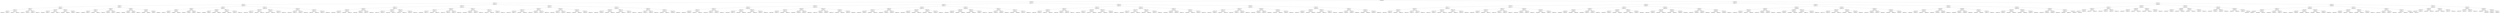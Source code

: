 digraph G{
1247563560 [label="Node{data=[5095, 5095]}"]
1247563560 -> 372863913
372863913 [label="Node{data=[2366, 2366]}"]
372863913 -> 1170726624
1170726624 [label="Node{data=[1554, 1554]}"]
1170726624 -> 1273269083
1273269083 [label="Node{data=[940, 940]}"]
1273269083 -> 1667872768
1667872768 [label="Node{data=[908, 908]}"]
1667872768 -> 1041247231
1041247231 [label="Node{data=[758, 758]}"]
1041247231 -> 1163645443
1163645443 [label="Node{data=[750, 750]}"]
1163645443 -> 705308576
705308576 [label="Node{data=[746, 746]}"]
705308576 -> 76362585
76362585 [label="Node{data=[571, 571]}"]
76362585 -> 1006481380
1006481380 [label="Node{data=[484, 484]}"]
76362585 -> 539863378
539863378 [label="Node{data=[745, 745]}"]
705308576 -> 1533132240
1533132240 [label="Node{data=[748, 748]}"]
1533132240 -> 907762206
907762206 [label="Node{data=[747, 747]}"]
1533132240 -> 1615810998
1615810998 [label="Node{data=[749, 749]}"]
1163645443 -> 761598932
761598932 [label="Node{data=[754, 754]}"]
761598932 -> 2075964565
2075964565 [label="Node{data=[752, 752]}"]
2075964565 -> 396085846
396085846 [label="Node{data=[751, 751]}"]
2075964565 -> 230943730
230943730 [label="Node{data=[753, 753]}"]
761598932 -> 146649645
146649645 [label="Node{data=[756, 756]}"]
146649645 -> 381401011
381401011 [label="Node{data=[755, 755]}"]
146649645 -> 1606092360
1606092360 [label="Node{data=[757, 757]}"]
1041247231 -> 1303771702
1303771702 [label="Node{data=[804, 804]}"]
1303771702 -> 679216503
679216503 [label="Node{data=[762, 762]}"]
679216503 -> 1672559076
1672559076 [label="Node{data=[760, 760]}"]
1672559076 -> 1681914524
1681914524 [label="Node{data=[759, 759]}"]
1672559076 -> 112842855
112842855 [label="Node{data=[761, 761]}"]
679216503 -> 1319510650
1319510650 [label="Node{data=[764, 764]}"]
1319510650 -> 607280211
607280211 [label="Node{data=[763, 763]}"]
1319510650 -> 1061333331
1061333331 [label="Node{data=[777, 777]}"]
1303771702 -> 2003838012
2003838012 [label="Node{data=[904, 904]}"]
2003838012 -> 138050906
138050906 [label="Node{data=[877, 877]}"]
138050906 -> 1046243530
1046243530 [label="Node{data=[828, 828]}"]
138050906 -> 352208483
352208483 [label="Node{data=[903, 903]}"]
2003838012 -> 1658441988
1658441988 [label="Node{data=[906, 906]}"]
1658441988 -> 970105000
970105000 [label="Node{data=[905, 905]}"]
1658441988 -> 1687524704
1687524704 [label="Node{data=[907, 907]}"]
1667872768 -> 46013135
46013135 [label="Node{data=[924, 924]}"]
46013135 -> 776190573
776190573 [label="Node{data=[916, 916]}"]
776190573 -> 45652205
45652205 [label="Node{data=[912, 912]}"]
45652205 -> 1255023439
1255023439 [label="Node{data=[910, 910]}"]
1255023439 -> 945041595
945041595 [label="Node{data=[909, 909]}"]
1255023439 -> 192378126
192378126 [label="Node{data=[911, 911]}"]
45652205 -> 1297017725
1297017725 [label="Node{data=[914, 914]}"]
1297017725 -> 1981906368
1981906368 [label="Node{data=[913, 913]}"]
1297017725 -> 1869171287
1869171287 [label="Node{data=[915, 915]}"]
776190573 -> 1602653617
1602653617 [label="Node{data=[920, 920]}"]
1602653617 -> 1697218623
1697218623 [label="Node{data=[918, 918]}"]
1697218623 -> 412827175
412827175 [label="Node{data=[917, 917]}"]
1697218623 -> 1023800465
1023800465 [label="Node{data=[919, 919]}"]
1602653617 -> 1443171717
1443171717 [label="Node{data=[922, 922]}"]
1443171717 -> 2130990850
2130990850 [label="Node{data=[921, 921]}"]
1443171717 -> 1051669699
1051669699 [label="Node{data=[923, 923]}"]
46013135 -> 748486395
748486395 [label="Node{data=[932, 932]}"]
748486395 -> 1384888264
1384888264 [label="Node{data=[928, 928]}"]
1384888264 -> 258623196
258623196 [label="Node{data=[926, 926]}"]
258623196 -> 1218732766
1218732766 [label="Node{data=[925, 925]}"]
258623196 -> 50607639
50607639 [label="Node{data=[927, 927]}"]
1384888264 -> 205452360
205452360 [label="Node{data=[930, 930]}"]
205452360 -> 1363087285
1363087285 [label="Node{data=[929, 929]}"]
205452360 -> 979772894
979772894 [label="Node{data=[931, 931]}"]
748486395 -> 418383883
418383883 [label="Node{data=[936, 936]}"]
418383883 -> 1670853609
1670853609 [label="Node{data=[934, 934]}"]
1670853609 -> 1249696393
1249696393 [label="Node{data=[933, 933]}"]
1670853609 -> 1103060685
1103060685 [label="Node{data=[935, 935]}"]
418383883 -> 1494726305
1494726305 [label="Node{data=[938, 938]}"]
1494726305 -> 63294993
63294993 [label="Node{data=[937, 937]}"]
1494726305 -> 792847474
792847474 [label="Node{data=[939, 939]}"]
1273269083 -> 347311713
347311713 [label="Node{data=[1005, 1005]}"]
347311713 -> 1895141608
1895141608 [label="Node{data=[968, 968]}"]
1895141608 -> 1575845281
1575845281 [label="Node{data=[960, 960]}"]
1575845281 -> 2100256794
2100256794 [label="Node{data=[944, 944]}"]
2100256794 -> 1969699160
1969699160 [label="Node{data=[942, 942]}"]
1969699160 -> 692688332
692688332 [label="Node{data=[941, 941]}"]
1969699160 -> 528475441
528475441 [label="Node{data=[943, 943]}"]
2100256794 -> 433486196
433486196 [label="Node{data=[946, 946]}"]
433486196 -> 1429683951
1429683951 [label="Node{data=[945, 945]}"]
433486196 -> 817182320
817182320 [label="Node{data=[959, 959]}"]
1575845281 -> 1342380858
1342380858 [label="Node{data=[964, 964]}"]
1342380858 -> 2050282903
2050282903 [label="Node{data=[962, 962]}"]
2050282903 -> 379083896
379083896 [label="Node{data=[961, 961]}"]
2050282903 -> 260566637
260566637 [label="Node{data=[963, 963]}"]
1342380858 -> 1192623724
1192623724 [label="Node{data=[966, 966]}"]
1192623724 -> 458294132
458294132 [label="Node{data=[965, 965]}"]
1192623724 -> 1342109690
1342109690 [label="Node{data=[967, 967]}"]
1895141608 -> 2134543598
2134543598 [label="Node{data=[997, 997]}"]
2134543598 -> 389348347
389348347 [label="Node{data=[993, 993]}"]
389348347 -> 74252490
74252490 [label="Node{data=[970, 970]}"]
74252490 -> 1016362650
1016362650 [label="Node{data=[969, 969]}"]
74252490 -> 392351770
392351770 [label="Node{data=[992, 992]}"]
389348347 -> 666438190
666438190 [label="Node{data=[995, 995]}"]
666438190 -> 1262363971
1262363971 [label="Node{data=[994, 994]}"]
666438190 -> 1417783832
1417783832 [label="Node{data=[996, 996]}"]
2134543598 -> 1440895634
1440895634 [label="Node{data=[1001, 1001]}"]
1440895634 -> 979749498
979749498 [label="Node{data=[999, 999]}"]
979749498 -> 13362248
13362248 [label="Node{data=[998, 998]}"]
979749498 -> 1505972003
1505972003 [label="Node{data=[1000, 1000]}"]
1440895634 -> 519237707
519237707 [label="Node{data=[1003, 1003]}"]
519237707 -> 181460981
181460981 [label="Node{data=[1002, 1002]}"]
519237707 -> 1441174339
1441174339 [label="Node{data=[1004, 1004]}"]
347311713 -> 371156107
371156107 [label="Node{data=[1520, 1520]}"]
371156107 -> 535211691
535211691 [label="Node{data=[1043, 1043]}"]
535211691 -> 323352021
323352021 [label="Node{data=[1039, 1039]}"]
323352021 -> 1926762613
1926762613 [label="Node{data=[1007, 1007]}"]
1926762613 -> 529406361
529406361 [label="Node{data=[1006, 1006]}"]
1926762613 -> 892829493
892829493 [label="Node{data=[1008, 1008]}"]
323352021 -> 157339419
157339419 [label="Node{data=[1041, 1041]}"]
157339419 -> 998850042
998850042 [label="Node{data=[1040, 1040]}"]
157339419 -> 1420077507
1420077507 [label="Node{data=[1042, 1042]}"]
535211691 -> 1524939445
1524939445 [label="Node{data=[1435, 1435]}"]
1524939445 -> 1433644773
1433644773 [label="Node{data=[1045, 1045]}"]
1433644773 -> 661073756
661073756 [label="Node{data=[1044, 1044]}"]
1433644773 -> 1459384514
1459384514 [label="Node{data=[1046, 1046]}"]
1524939445 -> 691165626
691165626 [label="Node{data=[1490, 1490]}"]
691165626 -> 1644089087
1644089087 [label="Node{data=[1473, 1473]}"]
691165626 -> 2147291219
2147291219 [label="Node{data=[1513, 1513]}"]
371156107 -> 1244792078
1244792078 [label="Node{data=[1546, 1546]}"]
1244792078 -> 1911974523
1911974523 [label="Node{data=[1542, 1542]}"]
1911974523 -> 1726532492
1726532492 [label="Node{data=[1540, 1540]}"]
1726532492 -> 1895837834
1895837834 [label="Node{data=[1537, 1537]}"]
1726532492 -> 725631441
725631441 [label="Node{data=[1541, 1541]}"]
1911974523 -> 1772569456
1772569456 [label="Node{data=[1544, 1544]}"]
1772569456 -> 1228095843
1228095843 [label="Node{data=[1543, 1543]}"]
1772569456 -> 961002671
961002671 [label="Node{data=[1545, 1545]}"]
1244792078 -> 278936735
278936735 [label="Node{data=[1550, 1550]}"]
278936735 -> 1137660216
1137660216 [label="Node{data=[1548, 1548]}"]
1137660216 -> 279197819
279197819 [label="Node{data=[1547, 1547]}"]
1137660216 -> 335698948
335698948 [label="Node{data=[1549, 1549]}"]
278936735 -> 98033375
98033375 [label="Node{data=[1552, 1552]}"]
98033375 -> 1017649612
1017649612 [label="Node{data=[1551, 1551]}"]
98033375 -> 234785218
234785218 [label="Node{data=[1553, 1553]}"]
1170726624 -> 186254853
186254853 [label="Node{data=[2148, 2148]}"]
186254853 -> 805310623
805310623 [label="Node{data=[1615, 1615]}"]
805310623 -> 1285167402
1285167402 [label="Node{data=[1570, 1570]}"]
1285167402 -> 894646754
894646754 [label="Node{data=[1562, 1562]}"]
894646754 -> 1847737187
1847737187 [label="Node{data=[1558, 1558]}"]
1847737187 -> 1578523344
1578523344 [label="Node{data=[1556, 1556]}"]
1578523344 -> 1121540977
1121540977 [label="Node{data=[1555, 1555]}"]
1578523344 -> 1860822753
1860822753 [label="Node{data=[1557, 1557]}"]
1847737187 -> 292495740
292495740 [label="Node{data=[1560, 1560]}"]
292495740 -> 2109942107
2109942107 [label="Node{data=[1559, 1559]}"]
292495740 -> 1967777601
1967777601 [label="Node{data=[1561, 1561]}"]
894646754 -> 1412880871
1412880871 [label="Node{data=[1566, 1566]}"]
1412880871 -> 1018848988
1018848988 [label="Node{data=[1564, 1564]}"]
1018848988 -> 1490491873
1490491873 [label="Node{data=[1563, 1563]}"]
1018848988 -> 1654562389
1654562389 [label="Node{data=[1565, 1565]}"]
1412880871 -> 367104
367104 [label="Node{data=[1568, 1568]}"]
367104 -> 1868988506
1868988506 [label="Node{data=[1567, 1567]}"]
367104 -> 253658182
253658182 [label="Node{data=[1569, 1569]}"]
1285167402 -> 426041286
426041286 [label="Node{data=[1578, 1578]}"]
426041286 -> 891130736
891130736 [label="Node{data=[1574, 1574]}"]
891130736 -> 1847767513
1847767513 [label="Node{data=[1572, 1572]}"]
1847767513 -> 367338735
367338735 [label="Node{data=[1571, 1571]}"]
1847767513 -> 708858746
708858746 [label="Node{data=[1573, 1573]}"]
891130736 -> 1939850065
1939850065 [label="Node{data=[1576, 1576]}"]
1939850065 -> 147331202
147331202 [label="Node{data=[1575, 1575]}"]
1939850065 -> 875992872
875992872 [label="Node{data=[1577, 1577]}"]
426041286 -> 482728279
482728279 [label="Node{data=[1582, 1582]}"]
482728279 -> 298648789
298648789 [label="Node{data=[1580, 1580]}"]
298648789 -> 1493762662
1493762662 [label="Node{data=[1579, 1579]}"]
298648789 -> 1501970872
1501970872 [label="Node{data=[1581, 1581]}"]
482728279 -> 1799042238
1799042238 [label="Node{data=[1584, 1584]}"]
1799042238 -> 313097888
313097888 [label="Node{data=[1583, 1583]}"]
1799042238 -> 52581537
52581537 [label="Node{data=[1587, 1587]}"]
805310623 -> 1749176060
1749176060 [label="Node{data=[1984, 1984]}"]
1749176060 -> 1517164942
1517164942 [label="Node{data=[1976, 1976]}"]
1517164942 -> 57352221
57352221 [label="Node{data=[1972, 1972]}"]
57352221 -> 310242189
310242189 [label="Node{data=[1970, 1970]}"]
310242189 -> 1748136592
1748136592 [label="Node{data=[1969, 1969]}"]
310242189 -> 1111143537
1111143537 [label="Node{data=[1971, 1971]}"]
57352221 -> 411766755
411766755 [label="Node{data=[1974, 1974]}"]
411766755 -> 1700245244
1700245244 [label="Node{data=[1973, 1973]}"]
411766755 -> 504030772
504030772 [label="Node{data=[1975, 1975]}"]
1517164942 -> 159662264
159662264 [label="Node{data=[1980, 1980]}"]
159662264 -> 1227924092
1227924092 [label="Node{data=[1978, 1978]}"]
1227924092 -> 289981928
289981928 [label="Node{data=[1977, 1977]}"]
1227924092 -> 1480243891
1480243891 [label="Node{data=[1979, 1979]}"]
159662264 -> 1938862220
1938862220 [label="Node{data=[1982, 1982]}"]
1938862220 -> 1065344960
1065344960 [label="Node{data=[1981, 1981]}"]
1938862220 -> 1750018626
1750018626 [label="Node{data=[1983, 1983]}"]
1749176060 -> 1697512154
1697512154 [label="Node{data=[2077, 2077]}"]
1697512154 -> 332345891
332345891 [label="Node{data=[1994, 1994]}"]
332345891 -> 1376747077
1376747077 [label="Node{data=[1986, 1986]}"]
1376747077 -> 1132675964
1132675964 [label="Node{data=[1985, 1985]}"]
1376747077 -> 1232247548
1232247548 [label="Node{data=[1987, 1987]}"]
332345891 -> 600238043
600238043 [label="Node{data=[2049, 2049]}"]
600238043 -> 177363120
177363120 [label="Node{data=[2031, 2031]}"]
600238043 -> 1397973565
1397973565 [label="Node{data=[2075, 2075]}"]
1697512154 -> 237746129
237746129 [label="Node{data=[2144, 2144]}"]
237746129 -> 440885744
440885744 [label="Node{data=[2124, 2124]}"]
440885744 -> 42528208
42528208 [label="Node{data=[2110, 2110]}"]
440885744 -> 1241658678
1241658678 [label="Node{data=[2143, 2143]}"]
237746129 -> 423925400
423925400 [label="Node{data=[2146, 2146]}"]
423925400 -> 942484641
942484641 [label="Node{data=[2145, 2145]}"]
423925400 -> 2098114585
2098114585 [label="Node{data=[2147, 2147]}"]
186254853 -> 654217483
654217483 [label="Node{data=[2259, 2259]}"]
654217483 -> 464728858
464728858 [label="Node{data=[2164, 2164]}"]
464728858 -> 1244286185
1244286185 [label="Node{data=[2156, 2156]}"]
1244286185 -> 1118614477
1118614477 [label="Node{data=[2152, 2152]}"]
1118614477 -> 268960858
268960858 [label="Node{data=[2150, 2150]}"]
268960858 -> 304209570
304209570 [label="Node{data=[2149, 2149]}"]
268960858 -> 175408395
175408395 [label="Node{data=[2151, 2151]}"]
1118614477 -> 761363795
761363795 [label="Node{data=[2154, 2154]}"]
761363795 -> 2107348593
2107348593 [label="Node{data=[2153, 2153]}"]
761363795 -> 1641251758
1641251758 [label="Node{data=[2155, 2155]}"]
1244286185 -> 1335959106
1335959106 [label="Node{data=[2160, 2160]}"]
1335959106 -> 1770809600
1770809600 [label="Node{data=[2158, 2158]}"]
1770809600 -> 1208308318
1208308318 [label="Node{data=[2157, 2157]}"]
1770809600 -> 901150211
901150211 [label="Node{data=[2159, 2159]}"]
1335959106 -> 1914846713
1914846713 [label="Node{data=[2162, 2162]}"]
1914846713 -> 2028773076
2028773076 [label="Node{data=[2161, 2161]}"]
1914846713 -> 446276661
446276661 [label="Node{data=[2163, 2163]}"]
464728858 -> 479846155
479846155 [label="Node{data=[2226, 2226]}"]
479846155 -> 2134373524
2134373524 [label="Node{data=[2168, 2168]}"]
2134373524 -> 1664208792
1664208792 [label="Node{data=[2166, 2166]}"]
1664208792 -> 886990791
886990791 [label="Node{data=[2165, 2165]}"]
1664208792 -> 1726846928
1726846928 [label="Node{data=[2167, 2167]}"]
2134373524 -> 641617101
641617101 [label="Node{data=[2170, 2170]}"]
641617101 -> 1260264093
1260264093 [label="Node{data=[2169, 2169]}"]
641617101 -> 213498982
213498982 [label="Node{data=[2208, 2208]}"]
479846155 -> 107014454
107014454 [label="Node{data=[2255, 2255]}"]
107014454 -> 1382847763
1382847763 [label="Node{data=[2253, 2253]}"]
1382847763 -> 1771939633
1771939633 [label="Node{data=[2240, 2240]}"]
1382847763 -> 679902440
679902440 [label="Node{data=[2254, 2254]}"]
107014454 -> 699271575
699271575 [label="Node{data=[2257, 2257]}"]
699271575 -> 526173628
526173628 [label="Node{data=[2256, 2256]}"]
699271575 -> 461131081
461131081 [label="Node{data=[2258, 2258]}"]
654217483 -> 394226
394226 [label="Node{data=[2275, 2275]}"]
394226 -> 1505575124
1505575124 [label="Node{data=[2267, 2267]}"]
1505575124 -> 540348282
540348282 [label="Node{data=[2263, 2263]}"]
540348282 -> 1499076656
1499076656 [label="Node{data=[2261, 2261]}"]
1499076656 -> 1777572218
1777572218 [label="Node{data=[2260, 2260]}"]
1499076656 -> 1518067568
1518067568 [label="Node{data=[2262, 2262]}"]
540348282 -> 1388139930
1388139930 [label="Node{data=[2265, 2265]}"]
1388139930 -> 1538219109
1538219109 [label="Node{data=[2264, 2264]}"]
1388139930 -> 786576931
786576931 [label="Node{data=[2266, 2266]}"]
1505575124 -> 711392464
711392464 [label="Node{data=[2271, 2271]}"]
711392464 -> 315587971
315587971 [label="Node{data=[2269, 2269]}"]
315587971 -> 857884619
857884619 [label="Node{data=[2268, 2268]}"]
315587971 -> 214838434
214838434 [label="Node{data=[2270, 2270]}"]
711392464 -> 299094423
299094423 [label="Node{data=[2273, 2273]}"]
299094423 -> 2023327051
2023327051 [label="Node{data=[2272, 2272]}"]
299094423 -> 1495570828
1495570828 [label="Node{data=[2274, 2274]}"]
394226 -> 619840822
619840822 [label="Node{data=[2283, 2283]}"]
619840822 -> 732051286
732051286 [label="Node{data=[2279, 2279]}"]
732051286 -> 522542260
522542260 [label="Node{data=[2277, 2277]}"]
522542260 -> 1655721509
1655721509 [label="Node{data=[2276, 2276]}"]
522542260 -> 1457466608
1457466608 [label="Node{data=[2278, 2278]}"]
732051286 -> 1828563450
1828563450 [label="Node{data=[2281, 2281]}"]
1828563450 -> 1493731373
1493731373 [label="Node{data=[2280, 2280]}"]
1828563450 -> 959001679
959001679 [label="Node{data=[2282, 2282]}"]
619840822 -> 381560630
381560630 [label="Node{data=[2362, 2362]}"]
381560630 -> 386788962
386788962 [label="Node{data=[2285, 2285]}"]
386788962 -> 182011214
182011214 [label="Node{data=[2284, 2284]}"]
386788962 -> 2049086230
2049086230 [label="Node{data=[2327, 2327]}"]
381560630 -> 490904819
490904819 [label="Node{data=[2364, 2364]}"]
490904819 -> 1698963399
1698963399 [label="Node{data=[2363, 2363]}"]
490904819 -> 636998932
636998932 [label="Node{data=[2365, 2365]}"]
372863913 -> 1268992159
1268992159 [label="Node{data=[4224, 4224]}"]
1268992159 -> 1108340764
1108340764 [label="Node{data=[2887, 2887]}"]
1108340764 -> 133199293
133199293 [label="Node{data=[2494, 2494]}"]
133199293 -> 473190178
473190178 [label="Node{data=[2382, 2382]}"]
473190178 -> 1291983755
1291983755 [label="Node{data=[2374, 2374]}"]
1291983755 -> 1882234151
1882234151 [label="Node{data=[2370, 2370]}"]
1882234151 -> 1953059585
1953059585 [label="Node{data=[2368, 2368]}"]
1953059585 -> 1251626993
1251626993 [label="Node{data=[2367, 2367]}"]
1953059585 -> 395955050
395955050 [label="Node{data=[2369, 2369]}"]
1882234151 -> 1672787227
1672787227 [label="Node{data=[2372, 2372]}"]
1672787227 -> 1568342839
1568342839 [label="Node{data=[2371, 2371]}"]
1672787227 -> 1166424750
1166424750 [label="Node{data=[2373, 2373]}"]
1291983755 -> 480082927
480082927 [label="Node{data=[2378, 2378]}"]
480082927 -> 1522993418
1522993418 [label="Node{data=[2376, 2376]}"]
1522993418 -> 1604377566
1604377566 [label="Node{data=[2375, 2375]}"]
1522993418 -> 721930702
721930702 [label="Node{data=[2377, 2377]}"]
480082927 -> 1555209538
1555209538 [label="Node{data=[2380, 2380]}"]
1555209538 -> 1046429831
1046429831 [label="Node{data=[2379, 2379]}"]
1555209538 -> 1735922361
1735922361 [label="Node{data=[2381, 2381]}"]
473190178 -> 1923411489
1923411489 [label="Node{data=[2486, 2486]}"]
1923411489 -> 976496058
976496058 [label="Node{data=[2413, 2413]}"]
976496058 -> 2125136131
2125136131 [label="Node{data=[2384, 2384]}"]
2125136131 -> 1507928501
1507928501 [label="Node{data=[2383, 2383]}"]
2125136131 -> 216076622
216076622 [label="Node{data=[2412, 2412]}"]
976496058 -> 392424605
392424605 [label="Node{data=[2484, 2484]}"]
392424605 -> 828789867
828789867 [label="Node{data=[2459, 2459]}"]
392424605 -> 1637511027
1637511027 [label="Node{data=[2485, 2485]}"]
1923411489 -> 1702197615
1702197615 [label="Node{data=[2490, 2490]}"]
1702197615 -> 1836742232
1836742232 [label="Node{data=[2488, 2488]}"]
1836742232 -> 1849471632
1849471632 [label="Node{data=[2487, 2487]}"]
1836742232 -> 1559214547
1559214547 [label="Node{data=[2489, 2489]}"]
1702197615 -> 312417568
312417568 [label="Node{data=[2492, 2492]}"]
312417568 -> 753492381
753492381 [label="Node{data=[2491, 2491]}"]
312417568 -> 659222178
659222178 [label="Node{data=[2493, 2493]}"]
133199293 -> 113965753
113965753 [label="Node{data=[2510, 2510]}"]
113965753 -> 1817612637
1817612637 [label="Node{data=[2502, 2502]}"]
1817612637 -> 190111939
190111939 [label="Node{data=[2498, 2498]}"]
190111939 -> 2073764085
2073764085 [label="Node{data=[2496, 2496]}"]
2073764085 -> 718606861
718606861 [label="Node{data=[2495, 2495]}"]
2073764085 -> 1917952627
1917952627 [label="Node{data=[2497, 2497]}"]
190111939 -> 1588532738
1588532738 [label="Node{data=[2500, 2500]}"]
1588532738 -> 2081491370
2081491370 [label="Node{data=[2499, 2499]}"]
1588532738 -> 2119579999
2119579999 [label="Node{data=[2501, 2501]}"]
1817612637 -> 23809756
23809756 [label="Node{data=[2506, 2506]}"]
23809756 -> 659707893
659707893 [label="Node{data=[2504, 2504]}"]
659707893 -> 1408915180
1408915180 [label="Node{data=[2503, 2503]}"]
659707893 -> 480841997
480841997 [label="Node{data=[2505, 2505]}"]
23809756 -> 1206886890
1206886890 [label="Node{data=[2508, 2508]}"]
1206886890 -> 1924643613
1924643613 [label="Node{data=[2507, 2507]}"]
1206886890 -> 1945886353
1945886353 [label="Node{data=[2509, 2509]}"]
113965753 -> 663656602
663656602 [label="Node{data=[2879, 2879]}"]
663656602 -> 492084592
492084592 [label="Node{data=[2572, 2572]}"]
492084592 -> 1383379604
1383379604 [label="Node{data=[2540, 2540]}"]
1383379604 -> 2136404253
2136404253 [label="Node{data=[2511, 2511]}"]
1383379604 -> 751823909
751823909 [label="Node{data=[2566, 2566]}"]
492084592 -> 357125073
357125073 [label="Node{data=[2663, 2663]}"]
357125073 -> 1658764286
1658764286 [label="Node{data=[2603, 2603]}"]
357125073 -> 709390497
709390497 [label="Node{data=[2878, 2878]}"]
663656602 -> 2041913097
2041913097 [label="Node{data=[2883, 2883]}"]
2041913097 -> 654165037
654165037 [label="Node{data=[2881, 2881]}"]
654165037 -> 829131335
829131335 [label="Node{data=[2880, 2880]}"]
654165037 -> 1489971635
1489971635 [label="Node{data=[2882, 2882]}"]
2041913097 -> 156444916
156444916 [label="Node{data=[2885, 2885]}"]
156444916 -> 1095194975
1095194975 [label="Node{data=[2884, 2884]}"]
156444916 -> 747883138
747883138 [label="Node{data=[2886, 2886]}"]
1108340764 -> 229702674
229702674 [label="Node{data=[3478, 3478]}"]
229702674 -> 489976280
489976280 [label="Node{data=[2903, 2903]}"]
489976280 -> 1715625600
1715625600 [label="Node{data=[2895, 2895]}"]
1715625600 -> 1412914960
1412914960 [label="Node{data=[2891, 2891]}"]
1412914960 -> 1584228840
1584228840 [label="Node{data=[2889, 2889]}"]
1584228840 -> 1617520972
1617520972 [label="Node{data=[2888, 2888]}"]
1584228840 -> 338402719
338402719 [label="Node{data=[2890, 2890]}"]
1412914960 -> 2047512533
2047512533 [label="Node{data=[2893, 2893]}"]
2047512533 -> 1327340373
1327340373 [label="Node{data=[2892, 2892]}"]
2047512533 -> 1687529715
1687529715 [label="Node{data=[2894, 2894]}"]
1715625600 -> 739903131
739903131 [label="Node{data=[2899, 2899]}"]
739903131 -> 46158058
46158058 [label="Node{data=[2897, 2897]}"]
46158058 -> 556053716
556053716 [label="Node{data=[2896, 2896]}"]
46158058 -> 1748976179
1748976179 [label="Node{data=[2898, 2898]}"]
739903131 -> 351125361
351125361 [label="Node{data=[2901, 2901]}"]
351125361 -> 338356742
338356742 [label="Node{data=[2900, 2900]}"]
351125361 -> 271351363
271351363 [label="Node{data=[2902, 2902]}"]
489976280 -> 43030703
43030703 [label="Node{data=[2941, 2941]}"]
43030703 -> 2071968187
2071968187 [label="Node{data=[2907, 2907]}"]
2071968187 -> 944113160
944113160 [label="Node{data=[2905, 2905]}"]
944113160 -> 1265346853
1265346853 [label="Node{data=[2904, 2904]}"]
944113160 -> 1303909639
1303909639 [label="Node{data=[2906, 2906]}"]
2071968187 -> 1259134826
1259134826 [label="Node{data=[2909, 2909]}"]
1259134826 -> 1139996229
1139996229 [label="Node{data=[2908, 2908]}"]
1259134826 -> 1439063455
1439063455 [label="Node{data=[2910, 2910]}"]
43030703 -> 1490774541
1490774541 [label="Node{data=[3036, 3036]}"]
1490774541 -> 1971395059
1971395059 [label="Node{data=[2970, 2970]}"]
1971395059 -> 555063768
555063768 [label="Node{data=[2946, 2946]}"]
1971395059 -> 1180177088
1180177088 [label="Node{data=[2991, 2991]}"]
1490774541 -> 1162908420
1162908420 [label="Node{data=[3073, 3073]}"]
1162908420 -> 954418396
954418396 [label="Node{data=[3040, 3040]}"]
1162908420 -> 901103937
901103937 [label="Node{data=[3078, 3078]}"]
229702674 -> 872221477
872221477 [label="Node{data=[3675, 3675]}"]
872221477 -> 1920235245
1920235245 [label="Node{data=[3667, 3667]}"]
1920235245 -> 1351817691
1351817691 [label="Node{data=[3495, 3495]}"]
1351817691 -> 1261921601
1261921601 [label="Node{data=[3493, 3493]}"]
1261921601 -> 273214241
273214241 [label="Node{data=[3492, 3492]}"]
1261921601 -> 1096426715
1096426715 [label="Node{data=[3494, 3494]}"]
1351817691 -> 164606186
164606186 [label="Node{data=[3593, 3593]}"]
164606186 -> 2032325119
2032325119 [label="Node{data=[3496, 3496]}"]
164606186 -> 786705433
786705433 [label="Node{data=[3666, 3666]}"]
1920235245 -> 1040759266
1040759266 [label="Node{data=[3671, 3671]}"]
1040759266 -> 1253316137
1253316137 [label="Node{data=[3669, 3669]}"]
1253316137 -> 628525993
628525993 [label="Node{data=[3668, 3668]}"]
1253316137 -> 712900602
712900602 [label="Node{data=[3670, 3670]}"]
1040759266 -> 1371641086
1371641086 [label="Node{data=[3673, 3673]}"]
1371641086 -> 1001309617
1001309617 [label="Node{data=[3672, 3672]}"]
1371641086 -> 714353326
714353326 [label="Node{data=[3674, 3674]}"]
872221477 -> 1876132393
1876132393 [label="Node{data=[3811, 3811]}"]
1876132393 -> 854105417
854105417 [label="Node{data=[3679, 3679]}"]
854105417 -> 2133214696
2133214696 [label="Node{data=[3677, 3677]}"]
2133214696 -> 1953284600
1953284600 [label="Node{data=[3676, 3676]}"]
2133214696 -> 131975062
131975062 [label="Node{data=[3678, 3678]}"]
854105417 -> 1898516721
1898516721 [label="Node{data=[3681, 3681]}"]
1898516721 -> 1022165561
1022165561 [label="Node{data=[3680, 3680]}"]
1898516721 -> 782002013
782002013 [label="Node{data=[3682, 3682]}"]
1876132393 -> 1200944239
1200944239 [label="Node{data=[4027, 4027]}"]
1200944239 -> 2122570484
2122570484 [label="Node{data=[3949, 3949]}"]
2122570484 -> 707519447
707519447 [label="Node{data=[3842, 3842]}"]
2122570484 -> 1732300608
1732300608 [label="Node{data=[3956, 3956]}"]
1200944239 -> 118974539
118974539 [label="Node{data=[4201, 4201]}"]
118974539 -> 1730369063
1730369063 [label="Node{data=[4100, 4100]}"]
118974539 -> 308487247
308487247 [label="Node{data=[4206, 4206]}"]
1268992159 -> 1941488524
1941488524 [label="Node{data=[4436, 4436]}"]
1941488524 -> 1339140224
1339140224 [label="Node{data=[4268, 4268]}"]
1339140224 -> 851336499
851336499 [label="Node{data=[4242, 4242]}"]
851336499 -> 963925623
963925623 [label="Node{data=[4234, 4234]}"]
963925623 -> 207967862
207967862 [label="Node{data=[4230, 4230]}"]
207967862 -> 1311931090
1311931090 [label="Node{data=[4226, 4226]}"]
1311931090 -> 237363682
237363682 [label="Node{data=[4225, 4225]}"]
1311931090 -> 360303039
360303039 [label="Node{data=[4229, 4229]}"]
207967862 -> 856288128
856288128 [label="Node{data=[4232, 4232]}"]
856288128 -> 1848697817
1848697817 [label="Node{data=[4231, 4231]}"]
856288128 -> 1329276172
1329276172 [label="Node{data=[4233, 4233]}"]
963925623 -> 341064037
341064037 [label="Node{data=[4238, 4238]}"]
341064037 -> 1753060740
1753060740 [label="Node{data=[4236, 4236]}"]
1753060740 -> 20614521
20614521 [label="Node{data=[4235, 4235]}"]
1753060740 -> 390056727
390056727 [label="Node{data=[4237, 4237]}"]
341064037 -> 580212612
580212612 [label="Node{data=[4240, 4240]}"]
580212612 -> 641738727
641738727 [label="Node{data=[4239, 4239]}"]
580212612 -> 1933846291
1933846291 [label="Node{data=[4241, 4241]}"]
851336499 -> 441068831
441068831 [label="Node{data=[4260, 4260]}"]
441068831 -> 309026981
309026981 [label="Node{data=[4246, 4246]}"]
309026981 -> 900928016
900928016 [label="Node{data=[4244, 4244]}"]
900928016 -> 1730008842
1730008842 [label="Node{data=[4243, 4243]}"]
900928016 -> 754203683
754203683 [label="Node{data=[4245, 4245]}"]
309026981 -> 1699946320
1699946320 [label="Node{data=[4258, 4258]}"]
1699946320 -> 1222488696
1222488696 [label="Node{data=[4247, 4247]}"]
1699946320 -> 1097964014
1097964014 [label="Node{data=[4259, 4259]}"]
441068831 -> 1290379463
1290379463 [label="Node{data=[4264, 4264]}"]
1290379463 -> 826118037
826118037 [label="Node{data=[4262, 4262]}"]
826118037 -> 349611448
349611448 [label="Node{data=[4261, 4261]}"]
826118037 -> 1504047141
1504047141 [label="Node{data=[4263, 4263]}"]
1290379463 -> 1489738830
1489738830 [label="Node{data=[4266, 4266]}"]
1489738830 -> 98038245
98038245 [label="Node{data=[4265, 4265]}"]
1489738830 -> 613248898
613248898 [label="Node{data=[4267, 4267]}"]
1339140224 -> 1381992430
1381992430 [label="Node{data=[4334, 4334]}"]
1381992430 -> 1450330119
1450330119 [label="Node{data=[4276, 4276]}"]
1450330119 -> 1821426677
1821426677 [label="Node{data=[4272, 4272]}"]
1821426677 -> 598626458
598626458 [label="Node{data=[4270, 4270]}"]
598626458 -> 224445430
224445430 [label="Node{data=[4269, 4269]}"]
598626458 -> 1234604077
1234604077 [label="Node{data=[4271, 4271]}"]
1821426677 -> 594771329
594771329 [label="Node{data=[4274, 4274]}"]
594771329 -> 1913181173
1913181173 [label="Node{data=[4273, 4273]}"]
594771329 -> 2046611761
2046611761 [label="Node{data=[4275, 4275]}"]
1450330119 -> 68559323
68559323 [label="Node{data=[4330, 4330]}"]
68559323 -> 1009896365
1009896365 [label="Node{data=[4328, 4328]}"]
1009896365 -> 143798437
143798437 [label="Node{data=[4315, 4315]}"]
1009896365 -> 402132447
402132447 [label="Node{data=[4329, 4329]}"]
68559323 -> 576060930
576060930 [label="Node{data=[4332, 4332]}"]
576060930 -> 269169990
269169990 [label="Node{data=[4331, 4331]}"]
576060930 -> 151337210
151337210 [label="Node{data=[4333, 4333]}"]
1381992430 -> 1589926640
1589926640 [label="Node{data=[4342, 4342]}"]
1589926640 -> 1407982276
1407982276 [label="Node{data=[4338, 4338]}"]
1407982276 -> 436511994
436511994 [label="Node{data=[4336, 4336]}"]
436511994 -> 988192168
988192168 [label="Node{data=[4335, 4335]}"]
436511994 -> 1183400926
1183400926 [label="Node{data=[4337, 4337]}"]
1407982276 -> 1962957809
1962957809 [label="Node{data=[4340, 4340]}"]
1962957809 -> 1251738335
1251738335 [label="Node{data=[4339, 4339]}"]
1962957809 -> 1142541817
1142541817 [label="Node{data=[4341, 4341]}"]
1589926640 -> 1208148247
1208148247 [label="Node{data=[4432, 4432]}"]
1208148247 -> 1068168245
1068168245 [label="Node{data=[4350, 4350]}"]
1068168245 -> 353014757
353014757 [label="Node{data=[4343, 4343]}"]
1068168245 -> 536277688
536277688 [label="Node{data=[4378, 4378]}"]
1208148247 -> 1076077064
1076077064 [label="Node{data=[4434, 4434]}"]
1076077064 -> 683732325
683732325 [label="Node{data=[4433, 4433]}"]
1076077064 -> 1771357731
1771357731 [label="Node{data=[4435, 4435]}"]
1941488524 -> 1096780443
1096780443 [label="Node{data=[5026, 5026]}"]
1096780443 -> 481383258
481383258 [label="Node{data=[4552, 4552]}"]
481383258 -> 859123308
859123308 [label="Node{data=[4494, 4494]}"]
859123308 -> 2095006711
2095006711 [label="Node{data=[4440, 4440]}"]
2095006711 -> 1097401765
1097401765 [label="Node{data=[4438, 4438]}"]
1097401765 -> 1465165137
1465165137 [label="Node{data=[4437, 4437]}"]
1097401765 -> 1292412825
1292412825 [label="Node{data=[4439, 4439]}"]
2095006711 -> 1271829812
1271829812 [label="Node{data=[4442, 4442]}"]
1271829812 -> 1115944389
1115944389 [label="Node{data=[4441, 4441]}"]
1271829812 -> 806334185
806334185 [label="Node{data=[4443, 4443]}"]
859123308 -> 942924574
942924574 [label="Node{data=[4548, 4548]}"]
942924574 -> 124495385
124495385 [label="Node{data=[4546, 4546]}"]
124495385 -> 1511737068
1511737068 [label="Node{data=[4507, 4507]}"]
124495385 -> 397329312
397329312 [label="Node{data=[4547, 4547]}"]
942924574 -> 815987032
815987032 [label="Node{data=[4550, 4550]}"]
815987032 -> 1780730427
1780730427 [label="Node{data=[4549, 4549]}"]
815987032 -> 1779424693
1779424693 [label="Node{data=[4551, 4551]}"]
481383258 -> 199078039
199078039 [label="Node{data=[4560, 4560]}"]
199078039 -> 747827341
747827341 [label="Node{data=[4556, 4556]}"]
747827341 -> 1477739830
1477739830 [label="Node{data=[4554, 4554]}"]
1477739830 -> 1281497588
1281497588 [label="Node{data=[4553, 4553]}"]
1477739830 -> 710758887
710758887 [label="Node{data=[4555, 4555]}"]
747827341 -> 292604601
292604601 [label="Node{data=[4558, 4558]}"]
292604601 -> 1840369812
1840369812 [label="Node{data=[4557, 4557]}"]
292604601 -> 834718063
834718063 [label="Node{data=[4559, 4559]}"]
199078039 -> 1901225177
1901225177 [label="Node{data=[4986, 4986]}"]
1901225177 -> 1717591368
1717591368 [label="Node{data=[4595, 4595]}"]
1717591368 -> 95814752
95814752 [label="Node{data=[4562, 4562]}"]
1717591368 -> 847920648
847920648 [label="Node{data=[4632, 4632]}"]
1901225177 -> 1352462380
1352462380 [label="Node{data=[5024, 5024]}"]
1352462380 -> 888307050
888307050 [label="Node{data=[4996, 4996]}"]
1352462380 -> 30599824
30599824 [label="Node{data=[5025, 5025]}"]
1096780443 -> 1649147612
1649147612 [label="Node{data=[5079, 5079]}"]
1649147612 -> 1432452905
1432452905 [label="Node{data=[5034, 5034]}"]
1432452905 -> 1927233986
1927233986 [label="Node{data=[5030, 5030]}"]
1927233986 -> 1682944867
1682944867 [label="Node{data=[5028, 5028]}"]
1682944867 -> 1506741288
1506741288 [label="Node{data=[5027, 5027]}"]
1682944867 -> 118077455
118077455 [label="Node{data=[5029, 5029]}"]
1927233986 -> 265300093
265300093 [label="Node{data=[5032, 5032]}"]
265300093 -> 379405903
379405903 [label="Node{data=[5031, 5031]}"]
265300093 -> 932357880
932357880 [label="Node{data=[5033, 5033]}"]
1432452905 -> 2106702277
2106702277 [label="Node{data=[5075, 5075]}"]
2106702277 -> 1930225098
1930225098 [label="Node{data=[5073, 5073]}"]
1930225098 -> 257915610
257915610 [label="Node{data=[5035, 5035]}"]
1930225098 -> 769173679
769173679 [label="Node{data=[5074, 5074]}"]
2106702277 -> 1568109376
1568109376 [label="Node{data=[5077, 5077]}"]
1568109376 -> 1229057937
1229057937 [label="Node{data=[5076, 5076]}"]
1568109376 -> 1035781577
1035781577 [label="Node{data=[5078, 5078]}"]
1649147612 -> 1430884097
1430884097 [label="Node{data=[5087, 5087]}"]
1430884097 -> 859970459
859970459 [label="Node{data=[5083, 5083]}"]
859970459 -> 1966692101
1966692101 [label="Node{data=[5081, 5081]}"]
1966692101 -> 779114214
779114214 [label="Node{data=[5080, 5080]}"]
1966692101 -> 928572846
928572846 [label="Node{data=[5082, 5082]}"]
859970459 -> 342212125
342212125 [label="Node{data=[5085, 5085]}"]
342212125 -> 735793899
735793899 [label="Node{data=[5084, 5084]}"]
342212125 -> 129033744
129033744 [label="Node{data=[5086, 5086]}"]
1430884097 -> 1999963869
1999963869 [label="Node{data=[5091, 5091]}"]
1999963869 -> 1310317424
1310317424 [label="Node{data=[5089, 5089]}"]
1310317424 -> 1059361874
1059361874 [label="Node{data=[5088, 5088]}"]
1310317424 -> 1059354048
1059354048 [label="Node{data=[5090, 5090]}"]
1999963869 -> 1618513687
1618513687 [label="Node{data=[5093, 5093]}"]
1618513687 -> 1614416435
1614416435 [label="Node{data=[5092, 5092]}"]
1618513687 -> 2074575970
2074575970 [label="Node{data=[5094, 5094]}"]
1247563560 -> 1739682979
1739682979 [label="Node{data=[9006, 9006]}"]
1739682979 -> 1133862773
1133862773 [label="Node{data=[6872, 6872]}"]
1133862773 -> 1934540454
1934540454 [label="Node{data=[5493, 5493]}"]
1934540454 -> 881696825
881696825 [label="Node{data=[5164, 5164]}"]
881696825 -> 1492508263
1492508263 [label="Node{data=[5117, 5117]}"]
1492508263 -> 837963003
837963003 [label="Node{data=[5109, 5109]}"]
837963003 -> 927956973
927956973 [label="Node{data=[5105, 5105]}"]
927956973 -> 1855626581
1855626581 [label="Node{data=[5103, 5103]}"]
1855626581 -> 409628679
409628679 [label="Node{data=[5102, 5102]}"]
1855626581 -> 995910245
995910245 [label="Node{data=[5104, 5104]}"]
927956973 -> 2007024372
2007024372 [label="Node{data=[5107, 5107]}"]
2007024372 -> 1298827616
1298827616 [label="Node{data=[5106, 5106]}"]
2007024372 -> 105591426
105591426 [label="Node{data=[5108, 5108]}"]
837963003 -> 1591490404
1591490404 [label="Node{data=[5113, 5113]}"]
1591490404 -> 790296873
790296873 [label="Node{data=[5111, 5111]}"]
790296873 -> 916603939
916603939 [label="Node{data=[5110, 5110]}"]
790296873 -> 1763884887
1763884887 [label="Node{data=[5112, 5112]}"]
1591490404 -> 1450885632
1450885632 [label="Node{data=[5115, 5115]}"]
1450885632 -> 785492567
785492567 [label="Node{data=[5114, 5114]}"]
1450885632 -> 175534322
175534322 [label="Node{data=[5116, 5116]}"]
1492508263 -> 1993518828
1993518828 [label="Node{data=[5125, 5125]}"]
1993518828 -> 1983383796
1983383796 [label="Node{data=[5121, 5121]}"]
1983383796 -> 1427670902
1427670902 [label="Node{data=[5119, 5119]}"]
1427670902 -> 1817222343
1817222343 [label="Node{data=[5118, 5118]}"]
1427670902 -> 253160047
253160047 [label="Node{data=[5120, 5120]}"]
1983383796 -> 962542801
962542801 [label="Node{data=[5123, 5123]}"]
962542801 -> 686632891
686632891 [label="Node{data=[5122, 5122]}"]
962542801 -> 1077094597
1077094597 [label="Node{data=[5124, 5124]}"]
1993518828 -> 2026825534
2026825534 [label="Node{data=[5129, 5129]}"]
2026825534 -> 951575874
951575874 [label="Node{data=[5127, 5127]}"]
951575874 -> 2045154584
2045154584 [label="Node{data=[5126, 5126]}"]
951575874 -> 550170593
550170593 [label="Node{data=[5128, 5128]}"]
2026825534 -> 791808977
791808977 [label="Node{data=[5162, 5162]}"]
791808977 -> 682124928
682124928 [label="Node{data=[5130, 5130]}"]
791808977 -> 1705736408
1705736408 [label="Node{data=[5163, 5163]}"]
881696825 -> 308881003
308881003 [label="Node{data=[5477, 5477]}"]
308881003 -> 767216500
767216500 [label="Node{data=[5172, 5172]}"]
767216500 -> 1179460645
1179460645 [label="Node{data=[5168, 5168]}"]
1179460645 -> 2015291788
2015291788 [label="Node{data=[5166, 5166]}"]
2015291788 -> 589288090
589288090 [label="Node{data=[5165, 5165]}"]
2015291788 -> 1485130982
1485130982 [label="Node{data=[5167, 5167]}"]
1179460645 -> 2001090527
2001090527 [label="Node{data=[5170, 5170]}"]
2001090527 -> 2015093298
2015093298 [label="Node{data=[5169, 5169]}"]
2001090527 -> 634217641
634217641 [label="Node{data=[5171, 5171]}"]
767216500 -> 1474166410
1474166410 [label="Node{data=[5176, 5176]}"]
1474166410 -> 291754849
291754849 [label="Node{data=[5174, 5174]}"]
291754849 -> 919517453
919517453 [label="Node{data=[5173, 5173]}"]
291754849 -> 2020113233
2020113233 [label="Node{data=[5175, 5175]}"]
1474166410 -> 1081734008
1081734008 [label="Node{data=[5367, 5367]}"]
1081734008 -> 1326373069
1326373069 [label="Node{data=[5207, 5207]}"]
1081734008 -> 206247664
206247664 [label="Node{data=[5476, 5476]}"]
308881003 -> 935479003
935479003 [label="Node{data=[5485, 5485]}"]
935479003 -> 951026024
951026024 [label="Node{data=[5481, 5481]}"]
951026024 -> 31391232
31391232 [label="Node{data=[5479, 5479]}"]
31391232 -> 1442219101
1442219101 [label="Node{data=[5478, 5478]}"]
31391232 -> 1890051238
1890051238 [label="Node{data=[5480, 5480]}"]
951026024 -> 877109019
877109019 [label="Node{data=[5483, 5483]}"]
877109019 -> 1109350765
1109350765 [label="Node{data=[5482, 5482]}"]
877109019 -> 590018847
590018847 [label="Node{data=[5484, 5484]}"]
935479003 -> 1818733320
1818733320 [label="Node{data=[5489, 5489]}"]
1818733320 -> 1682984664
1682984664 [label="Node{data=[5487, 5487]}"]
1682984664 -> 1555867406
1555867406 [label="Node{data=[5486, 5486]}"]
1682984664 -> 673861511
673861511 [label="Node{data=[5488, 5488]}"]
1818733320 -> 2042928737
2042928737 [label="Node{data=[5491, 5491]}"]
2042928737 -> 520366351
520366351 [label="Node{data=[5490, 5490]}"]
2042928737 -> 641300790
641300790 [label="Node{data=[5492, 5492]}"]
1934540454 -> 1544899585
1544899585 [label="Node{data=[6840, 6840]}"]
1544899585 -> 33551988
33551988 [label="Node{data=[5575, 5575]}"]
33551988 -> 1066265365
1066265365 [label="Node{data=[5567, 5567]}"]
1066265365 -> 1376834843
1376834843 [label="Node{data=[5563, 5563]}"]
1376834843 -> 605285916
605285916 [label="Node{data=[5532, 5532]}"]
605285916 -> 1520562364
1520562364 [label="Node{data=[5509, 5509]}"]
605285916 -> 170163646
170163646 [label="Node{data=[5562, 5562]}"]
1376834843 -> 1581832684
1581832684 [label="Node{data=[5565, 5565]}"]
1581832684 -> 1703984951
1703984951 [label="Node{data=[5564, 5564]}"]
1581832684 -> 811702057
811702057 [label="Node{data=[5566, 5566]}"]
1066265365 -> 419550486
419550486 [label="Node{data=[5571, 5571]}"]
419550486 -> 27195491
27195491 [label="Node{data=[5569, 5569]}"]
27195491 -> 1637320288
1637320288 [label="Node{data=[5568, 5568]}"]
27195491 -> 1567858084
1567858084 [label="Node{data=[5570, 5570]}"]
419550486 -> 1246579321
1246579321 [label="Node{data=[5573, 5573]}"]
1246579321 -> 1013382835
1013382835 [label="Node{data=[5572, 5572]}"]
1246579321 -> 1637866457
1637866457 [label="Node{data=[5574, 5574]}"]
33551988 -> 541127923
541127923 [label="Node{data=[5827, 5827]}"]
541127923 -> 8285184
8285184 [label="Node{data=[5579, 5579]}"]
8285184 -> 199662042
199662042 [label="Node{data=[5577, 5577]}"]
199662042 -> 339266156
339266156 [label="Node{data=[5576, 5576]}"]
199662042 -> 871912308
871912308 [label="Node{data=[5578, 5578]}"]
8285184 -> 1075132263
1075132263 [label="Node{data=[5608, 5608]}"]
1075132263 -> 2130861814
2130861814 [label="Node{data=[5580, 5580]}"]
1075132263 -> 758878416
758878416 [label="Node{data=[5637, 5637]}"]
541127923 -> 1546192368
1546192368 [label="Node{data=[6019, 6019]}"]
1546192368 -> 896446237
896446237 [label="Node{data=[5970, 5970]}"]
896446237 -> 1492558504
1492558504 [label="Node{data=[5837, 5837]}"]
896446237 -> 700060790
700060790 [label="Node{data=[6011, 6011]}"]
1546192368 -> 1034457652
1034457652 [label="Node{data=[6838, 6838]}"]
1034457652 -> 2105459931
2105459931 [label="Node{data=[6035, 6035]}"]
1034457652 -> 284219966
284219966 [label="Node{data=[6839, 6839]}"]
1544899585 -> 1762686450
1762686450 [label="Node{data=[6856, 6856]}"]
1762686450 -> 273707990
273707990 [label="Node{data=[6848, 6848]}"]
273707990 -> 453195035
453195035 [label="Node{data=[6844, 6844]}"]
453195035 -> 221527407
221527407 [label="Node{data=[6842, 6842]}"]
221527407 -> 1734436574
1734436574 [label="Node{data=[6841, 6841]}"]
221527407 -> 1950119719
1950119719 [label="Node{data=[6843, 6843]}"]
453195035 -> 1989492566
1989492566 [label="Node{data=[6846, 6846]}"]
1989492566 -> 1525066670
1525066670 [label="Node{data=[6845, 6845]}"]
1989492566 -> 912093626
912093626 [label="Node{data=[6847, 6847]}"]
273707990 -> 558873881
558873881 [label="Node{data=[6852, 6852]}"]
558873881 -> 2130659817
2130659817 [label="Node{data=[6850, 6850]}"]
2130659817 -> 296429123
296429123 [label="Node{data=[6849, 6849]}"]
2130659817 -> 1285965165
1285965165 [label="Node{data=[6851, 6851]}"]
558873881 -> 282959509
282959509 [label="Node{data=[6854, 6854]}"]
282959509 -> 350829926
350829926 [label="Node{data=[6853, 6853]}"]
282959509 -> 1555601542
1555601542 [label="Node{data=[6855, 6855]}"]
1762686450 -> 575349585
575349585 [label="Node{data=[6864, 6864]}"]
575349585 -> 1579034811
1579034811 [label="Node{data=[6860, 6860]}"]
1579034811 -> 54606867
54606867 [label="Node{data=[6858, 6858]}"]
54606867 -> 455473237
455473237 [label="Node{data=[6857, 6857]}"]
54606867 -> 1619988939
1619988939 [label="Node{data=[6859, 6859]}"]
1579034811 -> 1341896337
1341896337 [label="Node{data=[6862, 6862]}"]
1341896337 -> 1171307225
1171307225 [label="Node{data=[6861, 6861]}"]
1341896337 -> 1904416102
1904416102 [label="Node{data=[6863, 6863]}"]
575349585 -> 1771721684
1771721684 [label="Node{data=[6868, 6868]}"]
1771721684 -> 2068262728
2068262728 [label="Node{data=[6866, 6866]}"]
2068262728 -> 989938827
989938827 [label="Node{data=[6865, 6865]}"]
2068262728 -> 1379950248
1379950248 [label="Node{data=[6867, 6867]}"]
1771721684 -> 1778365383
1778365383 [label="Node{data=[6870, 6870]}"]
1778365383 -> 721480927
721480927 [label="Node{data=[6869, 6869]}"]
1778365383 -> 445956136
445956136 [label="Node{data=[6871, 6871]}"]
1133862773 -> 1257334988
1257334988 [label="Node{data=[8942, 8942]}"]
1257334988 -> 1577360350
1577360350 [label="Node{data=[7675, 7675]}"]
1577360350 -> 1926161109
1926161109 [label="Node{data=[6888, 6888]}"]
1926161109 -> 1323821348
1323821348 [label="Node{data=[6880, 6880]}"]
1323821348 -> 252796732
252796732 [label="Node{data=[6876, 6876]}"]
252796732 -> 1974595435
1974595435 [label="Node{data=[6874, 6874]}"]
1974595435 -> 1894544194
1894544194 [label="Node{data=[6873, 6873]}"]
1974595435 -> 20122290
20122290 [label="Node{data=[6875, 6875]}"]
252796732 -> 73288983
73288983 [label="Node{data=[6878, 6878]}"]
73288983 -> 2121150528
2121150528 [label="Node{data=[6877, 6877]}"]
73288983 -> 1837841068
1837841068 [label="Node{data=[6879, 6879]}"]
1323821348 -> 1962199861
1962199861 [label="Node{data=[6884, 6884]}"]
1962199861 -> 36963913
36963913 [label="Node{data=[6882, 6882]}"]
36963913 -> 223857279
223857279 [label="Node{data=[6881, 6881]}"]
36963913 -> 960352035
960352035 [label="Node{data=[6883, 6883]}"]
1962199861 -> 1799489106
1799489106 [label="Node{data=[6886, 6886]}"]
1799489106 -> 1231442749
1231442749 [label="Node{data=[6885, 6885]}"]
1799489106 -> 2060549212
2060549212 [label="Node{data=[6887, 6887]}"]
1926161109 -> 759357682
759357682 [label="Node{data=[6896, 6896]}"]
759357682 -> 1456018334
1456018334 [label="Node{data=[6892, 6892]}"]
1456018334 -> 768433601
768433601 [label="Node{data=[6890, 6890]}"]
768433601 -> 1544546232
1544546232 [label="Node{data=[6889, 6889]}"]
768433601 -> 1727060411
1727060411 [label="Node{data=[6891, 6891]}"]
1456018334 -> 2025550616
2025550616 [label="Node{data=[6894, 6894]}"]
2025550616 -> 1063197339
1063197339 [label="Node{data=[6893, 6893]}"]
2025550616 -> 474876143
474876143 [label="Node{data=[6895, 6895]}"]
759357682 -> 2081634268
2081634268 [label="Node{data=[7289, 7289]}"]
2081634268 -> 1595123957
1595123957 [label="Node{data=[6898, 6898]}"]
1595123957 -> 408939086
408939086 [label="Node{data=[6897, 6897]}"]
1595123957 -> 1949991130
1949991130 [label="Node{data=[7251, 7251]}"]
2081634268 -> 292742230
292742230 [label="Node{data=[7559, 7559]}"]
292742230 -> 1407496845
1407496845 [label="Node{data=[7526, 7526]}"]
292742230 -> 881737509
881737509 [label="Node{data=[7585, 7585]}"]
1577360350 -> 345130302
345130302 [label="Node{data=[8926, 8926]}"]
345130302 -> 306467758
306467758 [label="Node{data=[8918, 8918]}"]
306467758 -> 1690500017
1690500017 [label="Node{data=[8857, 8857]}"]
1690500017 -> 561022747
561022747 [label="Node{data=[8080, 8080]}"]
561022747 -> 667782590
667782590 [label="Node{data=[7777, 7777]}"]
561022747 -> 388264906
388264906 [label="Node{data=[8619, 8619]}"]
1690500017 -> 1690836460
1690836460 [label="Node{data=[8916, 8916]}"]
1690836460 -> 1092949553
1092949553 [label="Node{data=[8915, 8915]}"]
1690836460 -> 181322710
181322710 [label="Node{data=[8917, 8917]}"]
306467758 -> 1044405094
1044405094 [label="Node{data=[8922, 8922]}"]
1044405094 -> 448988735
448988735 [label="Node{data=[8920, 8920]}"]
448988735 -> 1933451208
1933451208 [label="Node{data=[8919, 8919]}"]
448988735 -> 261267978
261267978 [label="Node{data=[8921, 8921]}"]
1044405094 -> 859128821
859128821 [label="Node{data=[8924, 8924]}"]
859128821 -> 826628434
826628434 [label="Node{data=[8923, 8923]}"]
859128821 -> 847692013
847692013 [label="Node{data=[8925, 8925]}"]
345130302 -> 673101381
673101381 [label="Node{data=[8934, 8934]}"]
673101381 -> 825061976
825061976 [label="Node{data=[8930, 8930]}"]
825061976 -> 716780262
716780262 [label="Node{data=[8928, 8928]}"]
716780262 -> 775692020
775692020 [label="Node{data=[8927, 8927]}"]
716780262 -> 1934436840
1934436840 [label="Node{data=[8929, 8929]}"]
825061976 -> 698890859
698890859 [label="Node{data=[8932, 8932]}"]
698890859 -> 1248134074
1248134074 [label="Node{data=[8931, 8931]}"]
698890859 -> 73433020
73433020 [label="Node{data=[8933, 8933]}"]
673101381 -> 519570609
519570609 [label="Node{data=[8938, 8938]}"]
519570609 -> 1986731623
1986731623 [label="Node{data=[8936, 8936]}"]
1986731623 -> 342993859
342993859 [label="Node{data=[8935, 8935]}"]
1986731623 -> 325827438
325827438 [label="Node{data=[8937, 8937]}"]
519570609 -> 1298720830
1298720830 [label="Node{data=[8940, 8940]}"]
1298720830 -> 1667125202
1667125202 [label="Node{data=[8939, 8939]}"]
1298720830 -> 2053693385
2053693385 [label="Node{data=[8941, 8941]}"]
1257334988 -> 882289441
882289441 [label="Node{data=[8974, 8974]}"]
882289441 -> 1043700885
1043700885 [label="Node{data=[8958, 8958]}"]
1043700885 -> 797209694
797209694 [label="Node{data=[8950, 8950]}"]
797209694 -> 321810672
321810672 [label="Node{data=[8946, 8946]}"]
321810672 -> 308289047
308289047 [label="Node{data=[8944, 8944]}"]
308289047 -> 10742266
10742266 [label="Node{data=[8943, 8943]}"]
308289047 -> 210328372
210328372 [label="Node{data=[8945, 8945]}"]
321810672 -> 1816138661
1816138661 [label="Node{data=[8948, 8948]}"]
1816138661 -> 2118269084
2118269084 [label="Node{data=[8947, 8947]}"]
1816138661 -> 1630659223
1630659223 [label="Node{data=[8949, 8949]}"]
797209694 -> 665277822
665277822 [label="Node{data=[8954, 8954]}"]
665277822 -> 1268168468
1268168468 [label="Node{data=[8952, 8952]}"]
1268168468 -> 612364322
612364322 [label="Node{data=[8951, 8951]}"]
1268168468 -> 1244961632
1244961632 [label="Node{data=[8953, 8953]}"]
665277822 -> 1462053885
1462053885 [label="Node{data=[8956, 8956]}"]
1462053885 -> 695535642
695535642 [label="Node{data=[8955, 8955]}"]
1462053885 -> 1926235126
1926235126 [label="Node{data=[8957, 8957]}"]
1043700885 -> 475097431
475097431 [label="Node{data=[8966, 8966]}"]
475097431 -> 1658176483
1658176483 [label="Node{data=[8962, 8962]}"]
1658176483 -> 1675698811
1675698811 [label="Node{data=[8960, 8960]}"]
1675698811 -> 291263042
291263042 [label="Node{data=[8959, 8959]}"]
1675698811 -> 105945839
105945839 [label="Node{data=[8961, 8961]}"]
1658176483 -> 1247185693
1247185693 [label="Node{data=[8964, 8964]}"]
1247185693 -> 550410966
550410966 [label="Node{data=[8963, 8963]}"]
1247185693 -> 1408434895
1408434895 [label="Node{data=[8965, 8965]}"]
475097431 -> 1375104444
1375104444 [label="Node{data=[8970, 8970]}"]
1375104444 -> 797317884
797317884 [label="Node{data=[8968, 8968]}"]
797317884 -> 2068463088
2068463088 [label="Node{data=[8967, 8967]}"]
797317884 -> 811904300
811904300 [label="Node{data=[8969, 8969]}"]
1375104444 -> 1386065169
1386065169 [label="Node{data=[8972, 8972]}"]
1386065169 -> 1297292356
1297292356 [label="Node{data=[8971, 8971]}"]
1386065169 -> 1742474659
1742474659 [label="Node{data=[8973, 8973]}"]
882289441 -> 1917108665
1917108665 [label="Node{data=[8990, 8990]}"]
1917108665 -> 1301155781
1301155781 [label="Node{data=[8982, 8982]}"]
1301155781 -> 418028300
418028300 [label="Node{data=[8978, 8978]}"]
418028300 -> 534527143
534527143 [label="Node{data=[8976, 8976]}"]
534527143 -> 1262579692
1262579692 [label="Node{data=[8975, 8975]}"]
534527143 -> 1980543334
1980543334 [label="Node{data=[8977, 8977]}"]
418028300 -> 980575824
980575824 [label="Node{data=[8980, 8980]}"]
980575824 -> 1144343741
1144343741 [label="Node{data=[8979, 8979]}"]
980575824 -> 72050136
72050136 [label="Node{data=[8981, 8981]}"]
1301155781 -> 392131510
392131510 [label="Node{data=[8986, 8986]}"]
392131510 -> 1043781611
1043781611 [label="Node{data=[8984, 8984]}"]
1043781611 -> 1342710836
1342710836 [label="Node{data=[8983, 8983]}"]
1043781611 -> 263384648
263384648 [label="Node{data=[8985, 8985]}"]
392131510 -> 1671233227
1671233227 [label="Node{data=[8988, 8988]}"]
1671233227 -> 1805513948
1805513948 [label="Node{data=[8987, 8987]}"]
1671233227 -> 2057651231
2057651231 [label="Node{data=[8989, 8989]}"]
1917108665 -> 1652372909
1652372909 [label="Node{data=[8998, 8998]}"]
1652372909 -> 1720968591
1720968591 [label="Node{data=[8994, 8994]}"]
1720968591 -> 1655490197
1655490197 [label="Node{data=[8992, 8992]}"]
1655490197 -> 855241571
855241571 [label="Node{data=[8991, 8991]}"]
1655490197 -> 958556364
958556364 [label="Node{data=[8993, 8993]}"]
1720968591 -> 1080319482
1080319482 [label="Node{data=[8996, 8996]}"]
1080319482 -> 1157145357
1157145357 [label="Node{data=[8995, 8995]}"]
1080319482 -> 971448858
971448858 [label="Node{data=[8997, 8997]}"]
1652372909 -> 321472994
321472994 [label="Node{data=[9002, 9002]}"]
321472994 -> 1908432368
1908432368 [label="Node{data=[9000, 9000]}"]
1908432368 -> 1889626126
1889626126 [label="Node{data=[8999, 8999]}"]
1908432368 -> 1884709874
1884709874 [label="Node{data=[9001, 9001]}"]
321472994 -> 703156803
703156803 [label="Node{data=[9004, 9004]}"]
703156803 -> 1513469267
1513469267 [label="Node{data=[9003, 9003]}"]
703156803 -> 565135107
565135107 [label="Node{data=[9005, 9005]}"]
1739682979 -> 1646655799
1646655799 [label="Node{data=[9364, 9364]}"]
1646655799 -> 29217914
29217914 [label="Node{data=[9038, 9038]}"]
29217914 -> 1993696819
1993696819 [label="Node{data=[9022, 9022]}"]
1993696819 -> 756658357
756658357 [label="Node{data=[9014, 9014]}"]
756658357 -> 1614284896
1614284896 [label="Node{data=[9010, 9010]}"]
1614284896 -> 264838681
264838681 [label="Node{data=[9008, 9008]}"]
264838681 -> 1383077165
1383077165 [label="Node{data=[9007, 9007]}"]
264838681 -> 848071630
848071630 [label="Node{data=[9009, 9009]}"]
1614284896 -> 307752695
307752695 [label="Node{data=[9012, 9012]}"]
307752695 -> 1437139826
1437139826 [label="Node{data=[9011, 9011]}"]
307752695 -> 119717271
119717271 [label="Node{data=[9013, 9013]}"]
756658357 -> 1361478726
1361478726 [label="Node{data=[9018, 9018]}"]
1361478726 -> 2091645123
2091645123 [label="Node{data=[9016, 9016]}"]
2091645123 -> 1636091575
1636091575 [label="Node{data=[9015, 9015]}"]
2091645123 -> 1943535893
1943535893 [label="Node{data=[9017, 9017]}"]
1361478726 -> 381267868
381267868 [label="Node{data=[9020, 9020]}"]
381267868 -> 897003624
897003624 [label="Node{data=[9019, 9019]}"]
381267868 -> 1921120527
1921120527 [label="Node{data=[9021, 9021]}"]
1993696819 -> 1096978147
1096978147 [label="Node{data=[9030, 9030]}"]
1096978147 -> 452725788
452725788 [label="Node{data=[9026, 9026]}"]
452725788 -> 377785179
377785179 [label="Node{data=[9024, 9024]}"]
377785179 -> 1806717189
1806717189 [label="Node{data=[9023, 9023]}"]
377785179 -> 1055969030
1055969030 [label="Node{data=[9025, 9025]}"]
452725788 -> 1150724136
1150724136 [label="Node{data=[9028, 9028]}"]
1150724136 -> 1996107186
1996107186 [label="Node{data=[9027, 9027]}"]
1150724136 -> 531329553
531329553 [label="Node{data=[9029, 9029]}"]
1096978147 -> 656086557
656086557 [label="Node{data=[9034, 9034]}"]
656086557 -> 1446853950
1446853950 [label="Node{data=[9032, 9032]}"]
1446853950 -> 1905073654
1905073654 [label="Node{data=[9031, 9031]}"]
1446853950 -> 896717356
896717356 [label="Node{data=[9033, 9033]}"]
656086557 -> 1252430177
1252430177 [label="Node{data=[9036, 9036]}"]
1252430177 -> 1976406470
1976406470 [label="Node{data=[9035, 9035]}"]
1252430177 -> 1823887396
1823887396 [label="Node{data=[9037, 9037]}"]
29217914 -> 1333136428
1333136428 [label="Node{data=[9348, 9348]}"]
1333136428 -> 832942394
832942394 [label="Node{data=[9340, 9340]}"]
832942394 -> 687818089
687818089 [label="Node{data=[9336, 9336]}"]
687818089 -> 1981159202
1981159202 [label="Node{data=[9334, 9334]}"]
1981159202 -> 167666336
167666336 [label="Node{data=[9039, 9039]}"]
1981159202 -> 357449412
357449412 [label="Node{data=[9335, 9335]}"]
687818089 -> 1204348169
1204348169 [label="Node{data=[9338, 9338]}"]
1204348169 -> 27346389
27346389 [label="Node{data=[9337, 9337]}"]
1204348169 -> 2066799651
2066799651 [label="Node{data=[9339, 9339]}"]
832942394 -> 535586207
535586207 [label="Node{data=[9344, 9344]}"]
535586207 -> 520895430
520895430 [label="Node{data=[9342, 9342]}"]
520895430 -> 336087583
336087583 [label="Node{data=[9341, 9341]}"]
520895430 -> 1772379513
1772379513 [label="Node{data=[9343, 9343]}"]
535586207 -> 362286415
362286415 [label="Node{data=[9346, 9346]}"]
362286415 -> 1807009329
1807009329 [label="Node{data=[9345, 9345]}"]
362286415 -> 1035608554
1035608554 [label="Node{data=[9347, 9347]}"]
1333136428 -> 1992228017
1992228017 [label="Node{data=[9356, 9356]}"]
1992228017 -> 588871004
588871004 [label="Node{data=[9352, 9352]}"]
588871004 -> 1850849856
1850849856 [label="Node{data=[9350, 9350]}"]
1850849856 -> 34104081
34104081 [label="Node{data=[9349, 9349]}"]
1850849856 -> 64113813
64113813 [label="Node{data=[9351, 9351]}"]
588871004 -> 1804171814
1804171814 [label="Node{data=[9354, 9354]}"]
1804171814 -> 141119149
141119149 [label="Node{data=[9353, 9353]}"]
1804171814 -> 1228452954
1228452954 [label="Node{data=[9355, 9355]}"]
1992228017 -> 1486876428
1486876428 [label="Node{data=[9360, 9360]}"]
1486876428 -> 2028467827
2028467827 [label="Node{data=[9358, 9358]}"]
2028467827 -> 985252836
985252836 [label="Node{data=[9357, 9357]}"]
2028467827 -> 917453453
917453453 [label="Node{data=[9359, 9359]}"]
1486876428 -> 300893403
300893403 [label="Node{data=[9362, 9362]}"]
300893403 -> 1459387643
1459387643 [label="Node{data=[9361, 9361]}"]
300893403 -> 581841699
581841699 [label="Node{data=[9363, 9363]}"]
1646655799 -> 1830424233
1830424233 [label="Node{data=[9428, 9428]}"]
1830424233 -> 112744013
112744013 [label="Node{data=[9396, 9396]}"]
112744013 -> 857139653
857139653 [label="Node{data=[9380, 9380]}"]
857139653 -> 1626530735
1626530735 [label="Node{data=[9372, 9372]}"]
1626530735 -> 1562429022
1562429022 [label="Node{data=[9368, 9368]}"]
1562429022 -> 435087753
435087753 [label="Node{data=[9366, 9366]}"]
435087753 -> 498234288
498234288 [label="Node{data=[9365, 9365]}"]
435087753 -> 1789527090
1789527090 [label="Node{data=[9367, 9367]}"]
1562429022 -> 828587279
828587279 [label="Node{data=[9370, 9370]}"]
828587279 -> 1605318667
1605318667 [label="Node{data=[9369, 9369]}"]
828587279 -> 1359933373
1359933373 [label="Node{data=[9371, 9371]}"]
1626530735 -> 1799350842
1799350842 [label="Node{data=[9376, 9376]}"]
1799350842 -> 1134307607
1134307607 [label="Node{data=[9374, 9374]}"]
1134307607 -> 1708469775
1708469775 [label="Node{data=[9373, 9373]}"]
1134307607 -> 1124095503
1124095503 [label="Node{data=[9375, 9375]}"]
1799350842 -> 1476008559
1476008559 [label="Node{data=[9378, 9378]}"]
1476008559 -> 1972131094
1972131094 [label="Node{data=[9377, 9377]}"]
1476008559 -> 971356414
971356414 [label="Node{data=[9379, 9379]}"]
857139653 -> 2022973923
2022973923 [label="Node{data=[9388, 9388]}"]
2022973923 -> 2134537724
2134537724 [label="Node{data=[9384, 9384]}"]
2134537724 -> 1753857000
1753857000 [label="Node{data=[9382, 9382]}"]
1753857000 -> 2092944463
2092944463 [label="Node{data=[9381, 9381]}"]
1753857000 -> 628977922
628977922 [label="Node{data=[9383, 9383]}"]
2134537724 -> 155477444
155477444 [label="Node{data=[9386, 9386]}"]
155477444 -> 750242303
750242303 [label="Node{data=[9385, 9385]}"]
155477444 -> 778614162
778614162 [label="Node{data=[9387, 9387]}"]
2022973923 -> 1624454204
1624454204 [label="Node{data=[9392, 9392]}"]
1624454204 -> 1251149735
1251149735 [label="Node{data=[9390, 9390]}"]
1251149735 -> 1484379963
1484379963 [label="Node{data=[9389, 9389]}"]
1251149735 -> 861285763
861285763 [label="Node{data=[9391, 9391]}"]
1624454204 -> 1247644929
1247644929 [label="Node{data=[9394, 9394]}"]
1247644929 -> 413210066
413210066 [label="Node{data=[9393, 9393]}"]
1247644929 -> 242735602
242735602 [label="Node{data=[9395, 9395]}"]
112744013 -> 214947722
214947722 [label="Node{data=[9412, 9412]}"]
214947722 -> 710702743
710702743 [label="Node{data=[9404, 9404]}"]
710702743 -> 977533323
977533323 [label="Node{data=[9400, 9400]}"]
977533323 -> 172691320
172691320 [label="Node{data=[9398, 9398]}"]
172691320 -> 2026564156
2026564156 [label="Node{data=[9397, 9397]}"]
172691320 -> 837534588
837534588 [label="Node{data=[9399, 9399]}"]
977533323 -> 339868523
339868523 [label="Node{data=[9402, 9402]}"]
339868523 -> 1185093204
1185093204 [label="Node{data=[9401, 9401]}"]
339868523 -> 1763151798
1763151798 [label="Node{data=[9403, 9403]}"]
710702743 -> 101208523
101208523 [label="Node{data=[9408, 9408]}"]
101208523 -> 487160002
487160002 [label="Node{data=[9406, 9406]}"]
487160002 -> 1128717441
1128717441 [label="Node{data=[9405, 9405]}"]
487160002 -> 385450336
385450336 [label="Node{data=[9407, 9407]}"]
101208523 -> 1387994237
1387994237 [label="Node{data=[9410, 9410]}"]
1387994237 -> 69382528
69382528 [label="Node{data=[9409, 9409]}"]
1387994237 -> 1911932753
1911932753 [label="Node{data=[9411, 9411]}"]
214947722 -> 727562894
727562894 [label="Node{data=[9420, 9420]}"]
727562894 -> 563024748
563024748 [label="Node{data=[9416, 9416]}"]
563024748 -> 808458348
808458348 [label="Node{data=[9414, 9414]}"]
808458348 -> 1864404596
1864404596 [label="Node{data=[9413, 9413]}"]
808458348 -> 695189716
695189716 [label="Node{data=[9415, 9415]}"]
563024748 -> 1889710822
1889710822 [label="Node{data=[9418, 9418]}"]
1889710822 -> 1080113126
1080113126 [label="Node{data=[9417, 9417]}"]
1889710822 -> 727270064
727270064 [label="Node{data=[9419, 9419]}"]
727562894 -> 2095533679
2095533679 [label="Node{data=[9424, 9424]}"]
2095533679 -> 431482519
431482519 [label="Node{data=[9422, 9422]}"]
431482519 -> 1344285760
1344285760 [label="Node{data=[9421, 9421]}"]
431482519 -> 831371318
831371318 [label="Node{data=[9423, 9423]}"]
2095533679 -> 2011110494
2011110494 [label="Node{data=[9426, 9426]}"]
2011110494 -> 1367007084
1367007084 [label="Node{data=[9425, 9425]}"]
2011110494 -> 15313711
15313711 [label="Node{data=[9427, 9427]}"]
1830424233 -> 1559883532
1559883532 [label="Node{data=[9444, 9444]}"]
1559883532 -> 1405826337
1405826337 [label="Node{data=[9436, 9436]}"]
1405826337 -> 1414332811
1414332811 [label="Node{data=[9432, 9432]}"]
1414332811 -> 430991614
430991614 [label="Node{data=[9430, 9430]}"]
430991614 -> 178414923
178414923 [label="Node{data=[9429, 9429]}"]
430991614 -> 13249283
13249283 [label="Node{data=[9431, 9431]}"]
1414332811 -> 1018635208
1018635208 [label="Node{data=[9434, 9434]}"]
1018635208 -> 651844408
651844408 [label="Node{data=[9433, 9433]}"]
1018635208 -> 1070328469
1070328469 [label="Node{data=[9435, 9435]}"]
1405826337 -> 1854430300
1854430300 [label="Node{data=[9440, 9440]}"]
1854430300 -> 1797561126
1797561126 [label="Node{data=[9438, 9438]}"]
1797561126 -> 533925601
533925601 [label="Node{data=[9437, 9437]}"]
1797561126 -> 2142027980
2142027980 [label="Node{data=[9439, 9439]}"]
1854430300 -> 1407850969
1407850969 [label="Node{data=[9442, 9442]}"]
1407850969 -> 475546921
475546921 [label="Node{data=[9441, 9441]}"]
1407850969 -> 469492805
469492805 [label="Node{data=[9443, 9443]}"]
1559883532 -> 38333782
38333782 [label="Node{data=[9452, 9452]}"]
38333782 -> 24057879
24057879 [label="Node{data=[9448, 9448]}"]
24057879 -> 1606444062
1606444062 [label="Node{data=[9446, 9446]}"]
1606444062 -> 467495535
467495535 [label="Node{data=[9445, 9445]}"]
1606444062 -> 1589253663
1589253663 [label="Node{data=[9447, 9447]}"]
24057879 -> 661394047
661394047 [label="Node{data=[9450, 9450]}"]
661394047 -> 2068865560
2068865560 [label="Node{data=[9449, 9449]}"]
661394047 -> 187621647
187621647 [label="Node{data=[9451, 9451]}"]
38333782 -> 95028379
95028379 [label="Node{data=[9456, 9456]}"]
95028379 -> 1108476347
1108476347 [label="Node{data=[9454, 9454]}"]
1108476347 -> 975895363
975895363 [label="Node{data=[9453, 9453]}"]
1108476347 -> 1181766544
1181766544 [label="Node{data=[9455, 9455]}"]
95028379 -> 321591577
321591577 [label="Node{data=[9460, 9460]}"]
321591577 -> 1097260318
1097260318 [label="Node{data=[9458, 9458]}"]
1097260318 -> 746309266
746309266 [label="Node{data=[9457, 9457]}"]
1097260318 -> 1758719070
1758719070 [label="Node{data=[9459, 9459]}"]
321591577 -> 595313548
595313548 [label="Node{data=[9461, 9461]}"]
595313548 -> 1417835728
1417835728 [label="Node{data=[9516, 9516]}"]
}
